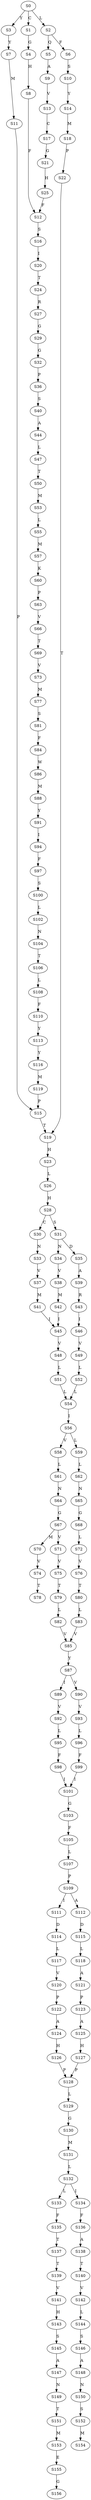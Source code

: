 strict digraph  {
	S0 -> S1 [ label = C ];
	S0 -> S2 [ label = L ];
	S0 -> S3 [ label = Y ];
	S1 -> S4 [ label = G ];
	S2 -> S5 [ label = Q ];
	S2 -> S6 [ label = F ];
	S3 -> S7 [ label = Y ];
	S4 -> S8 [ label = H ];
	S5 -> S9 [ label = A ];
	S6 -> S10 [ label = S ];
	S7 -> S11 [ label = M ];
	S8 -> S12 [ label = F ];
	S9 -> S13 [ label = V ];
	S10 -> S14 [ label = Y ];
	S11 -> S15 [ label = P ];
	S12 -> S16 [ label = S ];
	S13 -> S17 [ label = C ];
	S14 -> S18 [ label = M ];
	S15 -> S19 [ label = T ];
	S16 -> S20 [ label = I ];
	S17 -> S21 [ label = G ];
	S18 -> S22 [ label = P ];
	S19 -> S23 [ label = H ];
	S20 -> S24 [ label = T ];
	S21 -> S25 [ label = H ];
	S22 -> S19 [ label = T ];
	S23 -> S26 [ label = L ];
	S24 -> S27 [ label = R ];
	S25 -> S12 [ label = F ];
	S26 -> S28 [ label = H ];
	S27 -> S29 [ label = G ];
	S28 -> S30 [ label = C ];
	S28 -> S31 [ label = S ];
	S29 -> S32 [ label = G ];
	S30 -> S33 [ label = N ];
	S31 -> S34 [ label = N ];
	S31 -> S35 [ label = D ];
	S32 -> S36 [ label = P ];
	S33 -> S37 [ label = V ];
	S34 -> S38 [ label = V ];
	S35 -> S39 [ label = A ];
	S36 -> S40 [ label = S ];
	S37 -> S41 [ label = M ];
	S38 -> S42 [ label = M ];
	S39 -> S43 [ label = R ];
	S40 -> S44 [ label = A ];
	S41 -> S45 [ label = I ];
	S42 -> S45 [ label = I ];
	S43 -> S46 [ label = I ];
	S44 -> S47 [ label = L ];
	S45 -> S48 [ label = V ];
	S46 -> S49 [ label = V ];
	S47 -> S50 [ label = T ];
	S48 -> S51 [ label = L ];
	S49 -> S52 [ label = L ];
	S50 -> S53 [ label = M ];
	S51 -> S54 [ label = L ];
	S52 -> S54 [ label = L ];
	S53 -> S55 [ label = L ];
	S54 -> S56 [ label = I ];
	S55 -> S57 [ label = M ];
	S56 -> S58 [ label = V ];
	S56 -> S59 [ label = L ];
	S57 -> S60 [ label = K ];
	S58 -> S61 [ label = L ];
	S59 -> S62 [ label = L ];
	S60 -> S63 [ label = P ];
	S61 -> S64 [ label = N ];
	S62 -> S65 [ label = N ];
	S63 -> S66 [ label = V ];
	S64 -> S67 [ label = G ];
	S65 -> S68 [ label = G ];
	S66 -> S69 [ label = T ];
	S67 -> S70 [ label = M ];
	S67 -> S71 [ label = V ];
	S68 -> S72 [ label = L ];
	S69 -> S73 [ label = V ];
	S70 -> S74 [ label = V ];
	S71 -> S75 [ label = V ];
	S72 -> S76 [ label = V ];
	S73 -> S77 [ label = M ];
	S74 -> S78 [ label = T ];
	S75 -> S79 [ label = T ];
	S76 -> S80 [ label = T ];
	S77 -> S81 [ label = S ];
	S79 -> S82 [ label = L ];
	S80 -> S83 [ label = L ];
	S81 -> S84 [ label = F ];
	S82 -> S85 [ label = V ];
	S83 -> S85 [ label = V ];
	S84 -> S86 [ label = W ];
	S85 -> S87 [ label = Y ];
	S86 -> S88 [ label = M ];
	S87 -> S89 [ label = I ];
	S87 -> S90 [ label = V ];
	S88 -> S91 [ label = Y ];
	S89 -> S92 [ label = V ];
	S90 -> S93 [ label = V ];
	S91 -> S94 [ label = I ];
	S92 -> S95 [ label = L ];
	S93 -> S96 [ label = L ];
	S94 -> S97 [ label = F ];
	S95 -> S98 [ label = F ];
	S96 -> S99 [ label = F ];
	S97 -> S100 [ label = S ];
	S98 -> S101 [ label = I ];
	S99 -> S101 [ label = I ];
	S100 -> S102 [ label = L ];
	S101 -> S103 [ label = G ];
	S102 -> S104 [ label = N ];
	S103 -> S105 [ label = F ];
	S104 -> S106 [ label = T ];
	S105 -> S107 [ label = L ];
	S106 -> S108 [ label = L ];
	S107 -> S109 [ label = P ];
	S108 -> S110 [ label = F ];
	S109 -> S111 [ label = I ];
	S109 -> S112 [ label = A ];
	S110 -> S113 [ label = Y ];
	S111 -> S114 [ label = D ];
	S112 -> S115 [ label = D ];
	S113 -> S116 [ label = Y ];
	S114 -> S117 [ label = L ];
	S115 -> S118 [ label = L ];
	S116 -> S119 [ label = M ];
	S117 -> S120 [ label = V ];
	S118 -> S121 [ label = A ];
	S119 -> S15 [ label = P ];
	S120 -> S122 [ label = P ];
	S121 -> S123 [ label = P ];
	S122 -> S124 [ label = A ];
	S123 -> S125 [ label = A ];
	S124 -> S126 [ label = H ];
	S125 -> S127 [ label = H ];
	S126 -> S128 [ label = P ];
	S127 -> S128 [ label = P ];
	S128 -> S129 [ label = L ];
	S129 -> S130 [ label = G ];
	S130 -> S131 [ label = M ];
	S131 -> S132 [ label = L ];
	S132 -> S133 [ label = L ];
	S132 -> S134 [ label = I ];
	S133 -> S135 [ label = F ];
	S134 -> S136 [ label = F ];
	S135 -> S137 [ label = T ];
	S136 -> S138 [ label = A ];
	S137 -> S139 [ label = T ];
	S138 -> S140 [ label = T ];
	S139 -> S141 [ label = V ];
	S140 -> S142 [ label = V ];
	S141 -> S143 [ label = H ];
	S142 -> S144 [ label = L ];
	S143 -> S145 [ label = S ];
	S144 -> S146 [ label = S ];
	S145 -> S147 [ label = A ];
	S146 -> S148 [ label = A ];
	S147 -> S149 [ label = N ];
	S148 -> S150 [ label = N ];
	S149 -> S151 [ label = T ];
	S150 -> S152 [ label = S ];
	S151 -> S153 [ label = M ];
	S152 -> S154 [ label = M ];
	S153 -> S155 [ label = E ];
	S155 -> S156 [ label = G ];
}
